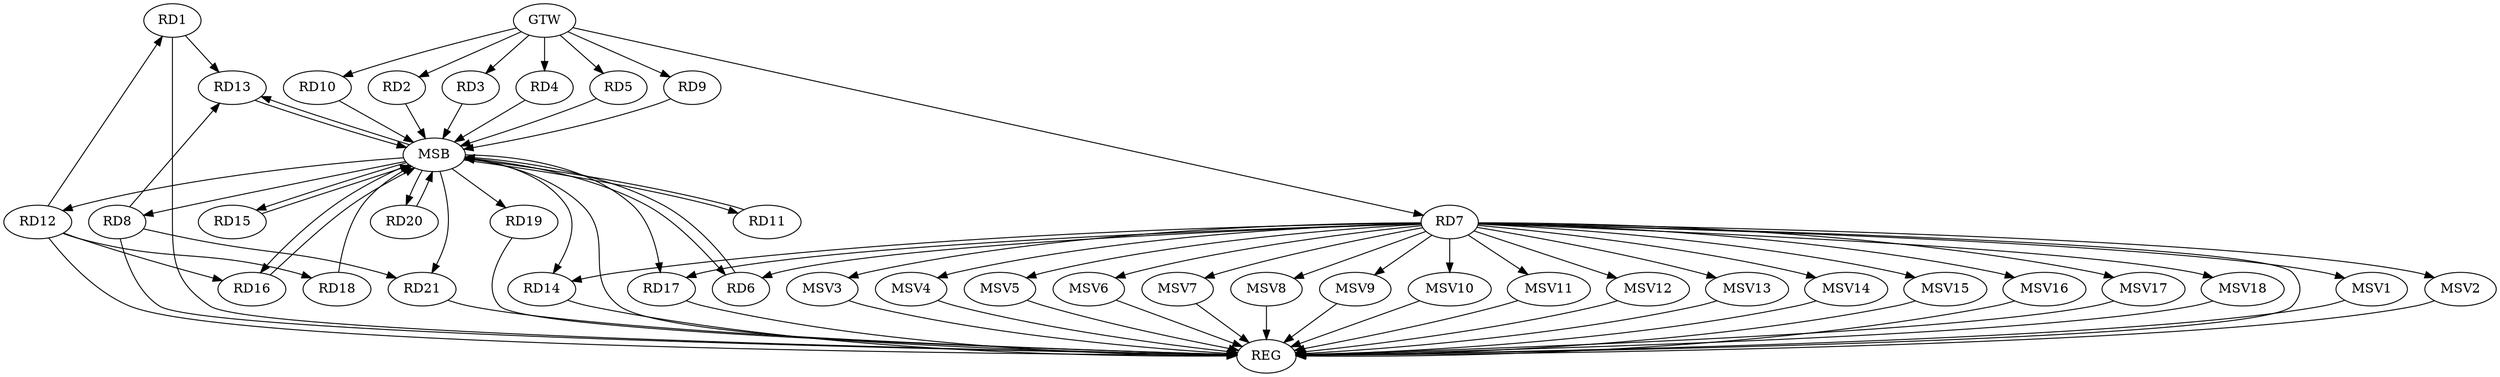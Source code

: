 strict digraph G {
  RD1 [ label="RD1" ];
  RD2 [ label="RD2" ];
  RD3 [ label="RD3" ];
  RD4 [ label="RD4" ];
  RD5 [ label="RD5" ];
  RD6 [ label="RD6" ];
  RD7 [ label="RD7" ];
  RD8 [ label="RD8" ];
  RD9 [ label="RD9" ];
  RD10 [ label="RD10" ];
  RD11 [ label="RD11" ];
  RD12 [ label="RD12" ];
  RD13 [ label="RD13" ];
  RD14 [ label="RD14" ];
  RD15 [ label="RD15" ];
  RD16 [ label="RD16" ];
  RD17 [ label="RD17" ];
  RD18 [ label="RD18" ];
  RD19 [ label="RD19" ];
  RD20 [ label="RD20" ];
  RD21 [ label="RD21" ];
  GTW [ label="GTW" ];
  REG [ label="REG" ];
  MSB [ label="MSB" ];
  MSV1 [ label="MSV1" ];
  MSV2 [ label="MSV2" ];
  MSV3 [ label="MSV3" ];
  MSV4 [ label="MSV4" ];
  MSV5 [ label="MSV5" ];
  MSV6 [ label="MSV6" ];
  MSV7 [ label="MSV7" ];
  MSV8 [ label="MSV8" ];
  MSV9 [ label="MSV9" ];
  MSV10 [ label="MSV10" ];
  MSV11 [ label="MSV11" ];
  MSV12 [ label="MSV12" ];
  MSV13 [ label="MSV13" ];
  MSV14 [ label="MSV14" ];
  MSV15 [ label="MSV15" ];
  MSV16 [ label="MSV16" ];
  MSV17 [ label="MSV17" ];
  MSV18 [ label="MSV18" ];
  RD12 -> RD1;
  RD1 -> RD13;
  RD7 -> RD6;
  RD7 -> RD14;
  RD7 -> RD17;
  RD8 -> RD13;
  RD8 -> RD21;
  RD12 -> RD16;
  RD12 -> RD18;
  GTW -> RD2;
  GTW -> RD3;
  GTW -> RD4;
  GTW -> RD5;
  GTW -> RD7;
  GTW -> RD9;
  GTW -> RD10;
  RD1 -> REG;
  RD7 -> REG;
  RD8 -> REG;
  RD12 -> REG;
  RD14 -> REG;
  RD17 -> REG;
  RD19 -> REG;
  RD21 -> REG;
  RD2 -> MSB;
  MSB -> RD15;
  MSB -> RD16;
  MSB -> RD21;
  MSB -> REG;
  RD3 -> MSB;
  RD4 -> MSB;
  MSB -> RD14;
  RD5 -> MSB;
  MSB -> RD6;
  MSB -> RD12;
  RD6 -> MSB;
  MSB -> RD19;
  RD9 -> MSB;
  RD10 -> MSB;
  RD11 -> MSB;
  RD13 -> MSB;
  RD15 -> MSB;
  MSB -> RD11;
  RD16 -> MSB;
  RD18 -> MSB;
  MSB -> RD8;
  MSB -> RD13;
  MSB -> RD17;
  MSB -> RD20;
  RD20 -> MSB;
  RD7 -> MSV1;
  MSV1 -> REG;
  RD7 -> MSV2;
  RD7 -> MSV3;
  RD7 -> MSV4;
  MSV2 -> REG;
  MSV3 -> REG;
  MSV4 -> REG;
  RD7 -> MSV5;
  MSV5 -> REG;
  RD7 -> MSV6;
  RD7 -> MSV7;
  MSV6 -> REG;
  MSV7 -> REG;
  RD7 -> MSV8;
  MSV8 -> REG;
  RD7 -> MSV9;
  MSV9 -> REG;
  RD7 -> MSV10;
  RD7 -> MSV11;
  MSV10 -> REG;
  MSV11 -> REG;
  RD7 -> MSV12;
  MSV12 -> REG;
  RD7 -> MSV13;
  MSV13 -> REG;
  RD7 -> MSV14;
  MSV14 -> REG;
  RD7 -> MSV15;
  RD7 -> MSV16;
  RD7 -> MSV17;
  RD7 -> MSV18;
  MSV15 -> REG;
  MSV16 -> REG;
  MSV17 -> REG;
  MSV18 -> REG;
}
